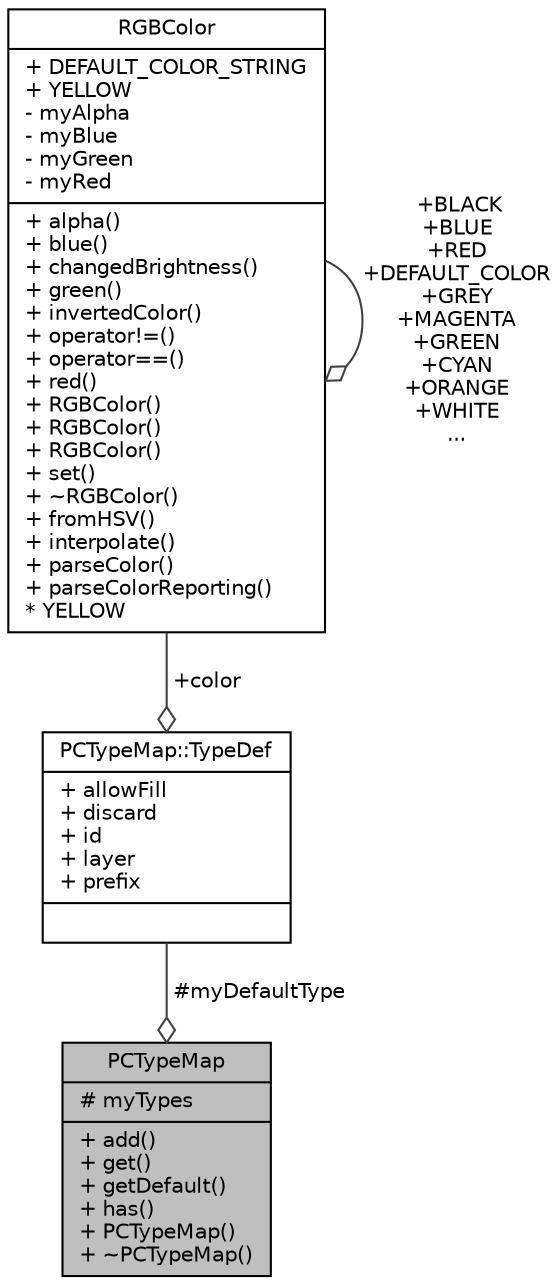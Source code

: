 digraph "PCTypeMap"
{
  edge [fontname="Helvetica",fontsize="10",labelfontname="Helvetica",labelfontsize="10"];
  node [fontname="Helvetica",fontsize="10",shape=record];
  Node1 [label="{PCTypeMap\n|# myTypes\l|+ add()\l+ get()\l+ getDefault()\l+ has()\l+ PCTypeMap()\l+ ~PCTypeMap()\l}",height=0.2,width=0.4,color="black", fillcolor="grey75", style="filled", fontcolor="black"];
  Node2 -> Node1 [color="grey25",fontsize="10",style="solid",label=" #myDefaultType" ,arrowhead="odiamond",fontname="Helvetica"];
  Node2 [label="{PCTypeMap::TypeDef\n|+ allowFill\l+ discard\l+ id\l+ layer\l+ prefix\l|}",height=0.2,width=0.4,color="black", fillcolor="white", style="filled",URL="$d0/dff/struct_p_c_type_map_1_1_type_def.html",tooltip="A single definition of values that shall be used for a given type. "];
  Node3 -> Node2 [color="grey25",fontsize="10",style="solid",label=" +color" ,arrowhead="odiamond",fontname="Helvetica"];
  Node3 [label="{RGBColor\n|+ DEFAULT_COLOR_STRING\l+ YELLOW\l- myAlpha\l- myBlue\l- myGreen\l- myRed\l|+ alpha()\l+ blue()\l+ changedBrightness()\l+ green()\l+ invertedColor()\l+ operator!=()\l+ operator==()\l+ red()\l+ RGBColor()\l+ RGBColor()\l+ RGBColor()\l+ set()\l+ ~RGBColor()\l+ fromHSV()\l+ interpolate()\l+ parseColor()\l+ parseColorReporting()\l* YELLOW\l}",height=0.2,width=0.4,color="black", fillcolor="white", style="filled",URL="$da/da9/class_r_g_b_color.html"];
  Node3 -> Node3 [color="grey25",fontsize="10",style="solid",label=" +BLACK\n+BLUE\n+RED\n+DEFAULT_COLOR\n+GREY\n+MAGENTA\n+GREEN\n+CYAN\n+ORANGE\n+WHITE\n..." ,arrowhead="odiamond",fontname="Helvetica"];
}
